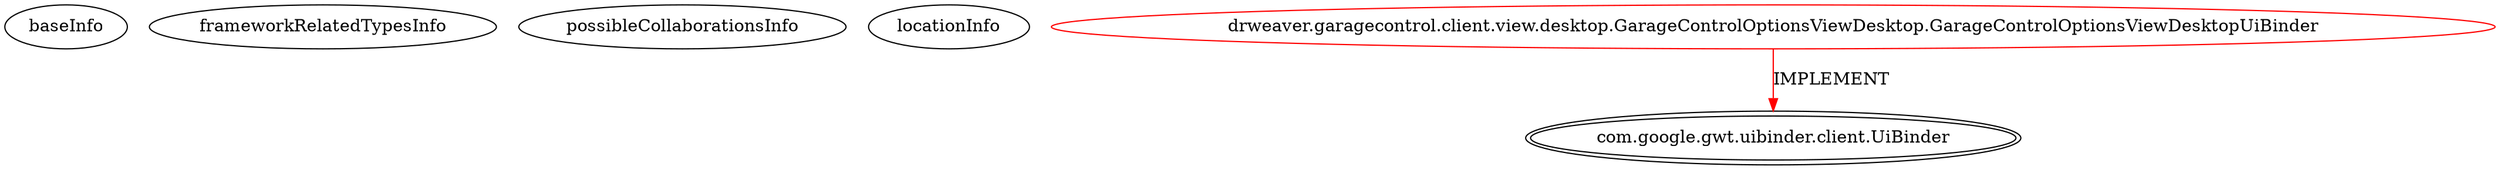 digraph {
baseInfo[graphId=1306,category="extension_graph",isAnonymous=false,possibleRelation=false]
frameworkRelatedTypesInfo[0="com.google.gwt.uibinder.client.UiBinder"]
possibleCollaborationsInfo[]
locationInfo[projectName="drweaver-gwt_garage_control",filePath="/drweaver-gwt_garage_control/gwt_garage_control-master/src/drweaver/garagecontrol/client/view/desktop/GarageControlOptionsViewDesktop.java",contextSignature="GarageControlOptionsViewDesktopUiBinder",graphId="1306"]
0[label="drweaver.garagecontrol.client.view.desktop.GarageControlOptionsViewDesktop.GarageControlOptionsViewDesktopUiBinder",vertexType="ROOT_CLIENT_CLASS_DECLARATION",isFrameworkType=false,color=red]
1[label="com.google.gwt.uibinder.client.UiBinder",vertexType="FRAMEWORK_INTERFACE_TYPE",isFrameworkType=true,peripheries=2]
0->1[label="IMPLEMENT",color=red]
}
